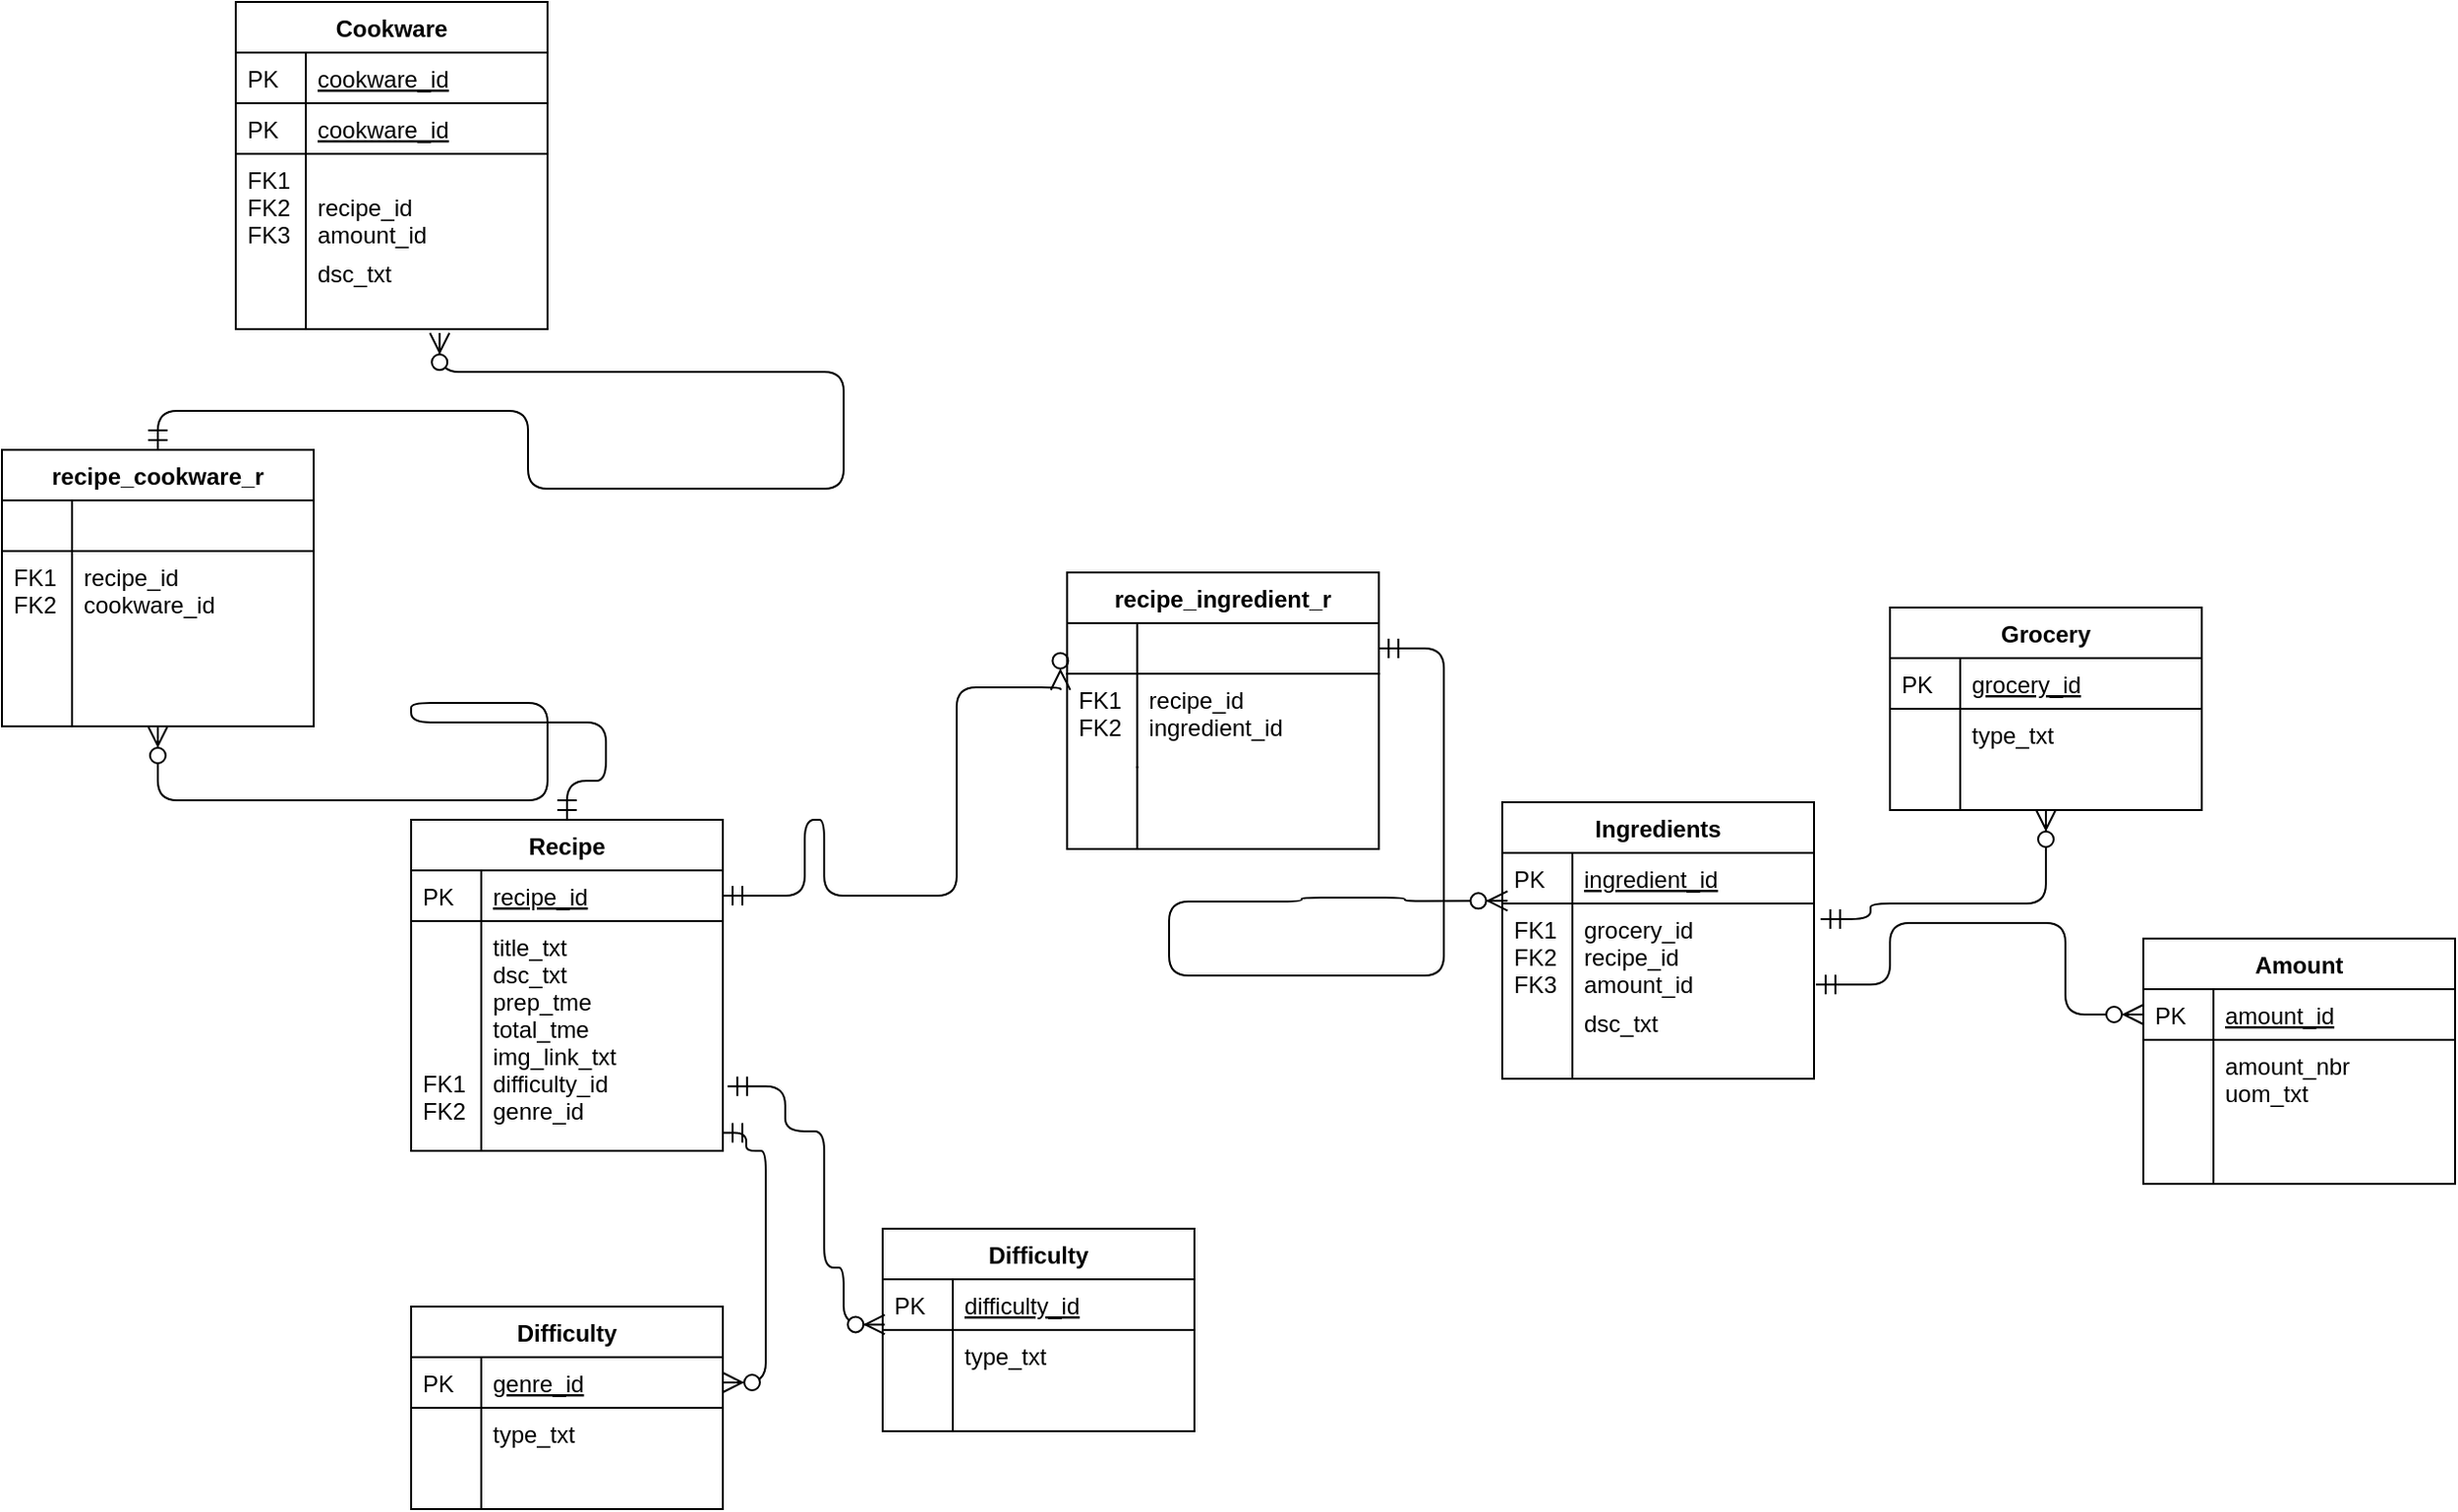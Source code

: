 <mxfile version="12.6.6" type="device"><diagram id="C5RBs43oDa-KdzZeNtuy" name="Page-1"><mxGraphModel dx="1730" dy="2001" grid="1" gridSize="10" guides="1" tooltips="1" connect="1" arrows="1" fold="1" page="1" pageScale="1" pageWidth="827" pageHeight="1169" math="0" shadow="0"><root><mxCell id="WIyWlLk6GJQsqaUBKTNV-0"/><mxCell id="WIyWlLk6GJQsqaUBKTNV-1" parent="WIyWlLk6GJQsqaUBKTNV-0"/><mxCell id="zkfFHV4jXpPFQw0GAbJ--51" value="Recipe" style="swimlane;fontStyle=1;childLayout=stackLayout;horizontal=1;startSize=26;horizontalStack=0;resizeParent=1;resizeLast=0;collapsible=1;marginBottom=0;rounded=0;shadow=0;strokeWidth=1;" parent="WIyWlLk6GJQsqaUBKTNV-1" vertex="1"><mxGeometry x="490" y="410" width="160" height="170" as="geometry"><mxRectangle x="20" y="80" width="160" height="26" as="alternateBounds"/></mxGeometry></mxCell><mxCell id="zkfFHV4jXpPFQw0GAbJ--52" value="recipe_id" style="shape=partialRectangle;top=0;left=0;right=0;bottom=1;align=left;verticalAlign=top;fillColor=none;spacingLeft=40;spacingRight=4;overflow=hidden;rotatable=0;points=[[0,0.5],[1,0.5]];portConstraint=eastwest;dropTarget=0;rounded=0;shadow=0;strokeWidth=1;fontStyle=4" parent="zkfFHV4jXpPFQw0GAbJ--51" vertex="1"><mxGeometry y="26" width="160" height="26" as="geometry"/></mxCell><mxCell id="zkfFHV4jXpPFQw0GAbJ--53" value="PK" style="shape=partialRectangle;top=0;left=0;bottom=0;fillColor=none;align=left;verticalAlign=top;spacingLeft=4;spacingRight=4;overflow=hidden;rotatable=0;points=[];portConstraint=eastwest;part=1;" parent="zkfFHV4jXpPFQw0GAbJ--52" vertex="1" connectable="0"><mxGeometry width="36" height="26" as="geometry"/></mxCell><mxCell id="zkfFHV4jXpPFQw0GAbJ--54" value="title_txt&#10;dsc_txt&#10;prep_tme&#10;total_tme&#10;img_link_txt&#10;difficulty_id&#10;genre_id&#10;&#10;" style="shape=partialRectangle;top=0;left=0;right=0;bottom=0;align=left;verticalAlign=top;fillColor=none;spacingLeft=40;spacingRight=4;overflow=hidden;rotatable=0;points=[[0,0.5],[1,0.5]];portConstraint=eastwest;dropTarget=0;rounded=0;shadow=0;strokeWidth=1;" parent="zkfFHV4jXpPFQw0GAbJ--51" vertex="1"><mxGeometry y="52" width="160" height="118" as="geometry"/></mxCell><mxCell id="zkfFHV4jXpPFQw0GAbJ--55" value="&#10;&#10;&#10;&#10;&#10;FK1&#10;FK2" style="shape=partialRectangle;top=0;left=0;bottom=0;fillColor=none;align=left;verticalAlign=top;spacingLeft=4;spacingRight=4;overflow=hidden;rotatable=0;points=[];portConstraint=eastwest;part=1;" parent="zkfFHV4jXpPFQw0GAbJ--54" vertex="1" connectable="0"><mxGeometry width="36" height="118" as="geometry"/></mxCell><mxCell id="zkfFHV4jXpPFQw0GAbJ--56" value="Ingredients" style="swimlane;fontStyle=1;childLayout=stackLayout;horizontal=1;startSize=26;horizontalStack=0;resizeParent=1;resizeLast=0;collapsible=1;marginBottom=0;rounded=0;shadow=0;strokeWidth=1;" parent="WIyWlLk6GJQsqaUBKTNV-1" vertex="1"><mxGeometry x="1050" y="401" width="160" height="142" as="geometry"><mxRectangle x="260" y="80" width="160" height="26" as="alternateBounds"/></mxGeometry></mxCell><mxCell id="zkfFHV4jXpPFQw0GAbJ--57" value="ingredient_id" style="shape=partialRectangle;top=0;left=0;right=0;bottom=1;align=left;verticalAlign=top;fillColor=none;spacingLeft=40;spacingRight=4;overflow=hidden;rotatable=0;points=[[0,0.5],[1,0.5]];portConstraint=eastwest;dropTarget=0;rounded=0;shadow=0;strokeWidth=1;fontStyle=4" parent="zkfFHV4jXpPFQw0GAbJ--56" vertex="1"><mxGeometry y="26" width="160" height="26" as="geometry"/></mxCell><mxCell id="zkfFHV4jXpPFQw0GAbJ--58" value="PK" style="shape=partialRectangle;top=0;left=0;bottom=0;fillColor=none;align=left;verticalAlign=top;spacingLeft=4;spacingRight=4;overflow=hidden;rotatable=0;points=[];portConstraint=eastwest;part=1;" parent="zkfFHV4jXpPFQw0GAbJ--57" vertex="1" connectable="0"><mxGeometry width="36" height="26" as="geometry"/></mxCell><mxCell id="zkfFHV4jXpPFQw0GAbJ--59" value="grocery_id&#10;recipe_id&#10;amount_id" style="shape=partialRectangle;top=0;left=0;right=0;bottom=0;align=left;verticalAlign=top;fillColor=none;spacingLeft=40;spacingRight=4;overflow=hidden;rotatable=0;points=[[0,0.5],[1,0.5]];portConstraint=eastwest;dropTarget=0;rounded=0;shadow=0;strokeWidth=1;" parent="zkfFHV4jXpPFQw0GAbJ--56" vertex="1"><mxGeometry y="52" width="160" height="48" as="geometry"/></mxCell><mxCell id="zkfFHV4jXpPFQw0GAbJ--60" value="FK1&#10;FK2&#10;FK3" style="shape=partialRectangle;top=0;left=0;bottom=0;fillColor=none;align=left;verticalAlign=top;spacingLeft=4;spacingRight=4;overflow=hidden;rotatable=0;points=[];portConstraint=eastwest;part=1;" parent="zkfFHV4jXpPFQw0GAbJ--59" vertex="1" connectable="0"><mxGeometry width="36" height="48" as="geometry"/></mxCell><mxCell id="zkfFHV4jXpPFQw0GAbJ--61" value="dsc_txt&#10;" style="shape=partialRectangle;top=0;left=0;right=0;bottom=0;align=left;verticalAlign=top;fillColor=none;spacingLeft=40;spacingRight=4;overflow=hidden;rotatable=0;points=[[0,0.5],[1,0.5]];portConstraint=eastwest;dropTarget=0;rounded=0;shadow=0;strokeWidth=1;" parent="zkfFHV4jXpPFQw0GAbJ--56" vertex="1"><mxGeometry y="100" width="160" height="42" as="geometry"/></mxCell><mxCell id="zkfFHV4jXpPFQw0GAbJ--62" value="" style="shape=partialRectangle;top=0;left=0;bottom=0;fillColor=none;align=left;verticalAlign=top;spacingLeft=4;spacingRight=4;overflow=hidden;rotatable=0;points=[];portConstraint=eastwest;part=1;" parent="zkfFHV4jXpPFQw0GAbJ--61" vertex="1" connectable="0"><mxGeometry width="36" height="42" as="geometry"/></mxCell><mxCell id="zkfFHV4jXpPFQw0GAbJ--63" value="" style="edgeStyle=orthogonalEdgeStyle;endArrow=ERzeroToMany;startArrow=ERmandOne;shadow=0;strokeWidth=1;endSize=8;startSize=8;exitX=1;exitY=0.5;exitDx=0;exitDy=0;entryX=-0.021;entryY=1.321;entryDx=0;entryDy=0;entryPerimeter=0;" parent="WIyWlLk6GJQsqaUBKTNV-1" source="zkfFHV4jXpPFQw0GAbJ--52" target="qDJVHzEDCEhHx5pI9VQ0-41" edge="1"><mxGeometry width="100" height="100" relative="1" as="geometry"><mxPoint x="642" y="680" as="sourcePoint"/><mxPoint x="742" y="580" as="targetPoint"/><Array as="points"><mxPoint x="692" y="449"/><mxPoint x="692" y="410"/><mxPoint x="702" y="410"/><mxPoint x="702" y="449"/><mxPoint x="770" y="449"/><mxPoint x="770" y="342"/></Array></mxGeometry></mxCell><mxCell id="zkfFHV4jXpPFQw0GAbJ--64" value="Grocery" style="swimlane;fontStyle=1;childLayout=stackLayout;horizontal=1;startSize=26;horizontalStack=0;resizeParent=1;resizeLast=0;collapsible=1;marginBottom=0;rounded=0;shadow=0;strokeWidth=1;" parent="WIyWlLk6GJQsqaUBKTNV-1" vertex="1"><mxGeometry x="1249" y="301" width="160" height="104" as="geometry"><mxRectangle x="260" y="270" width="160" height="26" as="alternateBounds"/></mxGeometry></mxCell><mxCell id="zkfFHV4jXpPFQw0GAbJ--65" value="grocery_id" style="shape=partialRectangle;top=0;left=0;right=0;bottom=1;align=left;verticalAlign=top;fillColor=none;spacingLeft=40;spacingRight=4;overflow=hidden;rotatable=0;points=[[0,0.5],[1,0.5]];portConstraint=eastwest;dropTarget=0;rounded=0;shadow=0;strokeWidth=1;fontStyle=4" parent="zkfFHV4jXpPFQw0GAbJ--64" vertex="1"><mxGeometry y="26" width="160" height="26" as="geometry"/></mxCell><mxCell id="zkfFHV4jXpPFQw0GAbJ--66" value="PK" style="shape=partialRectangle;top=0;left=0;bottom=0;fillColor=none;align=left;verticalAlign=top;spacingLeft=4;spacingRight=4;overflow=hidden;rotatable=0;points=[];portConstraint=eastwest;part=1;" parent="zkfFHV4jXpPFQw0GAbJ--65" vertex="1" connectable="0"><mxGeometry width="36" height="26" as="geometry"/></mxCell><mxCell id="zkfFHV4jXpPFQw0GAbJ--67" value="type_txt" style="shape=partialRectangle;top=0;left=0;right=0;bottom=0;align=left;verticalAlign=top;fillColor=none;spacingLeft=40;spacingRight=4;overflow=hidden;rotatable=0;points=[[0,0.5],[1,0.5]];portConstraint=eastwest;dropTarget=0;rounded=0;shadow=0;strokeWidth=1;" parent="zkfFHV4jXpPFQw0GAbJ--64" vertex="1"><mxGeometry y="52" width="160" height="26" as="geometry"/></mxCell><mxCell id="zkfFHV4jXpPFQw0GAbJ--68" value="" style="shape=partialRectangle;top=0;left=0;bottom=0;fillColor=none;align=left;verticalAlign=top;spacingLeft=4;spacingRight=4;overflow=hidden;rotatable=0;points=[];portConstraint=eastwest;part=1;" parent="zkfFHV4jXpPFQw0GAbJ--67" vertex="1" connectable="0"><mxGeometry width="36" height="26" as="geometry"/></mxCell><mxCell id="zkfFHV4jXpPFQw0GAbJ--69" value="" style="shape=partialRectangle;top=0;left=0;right=0;bottom=0;align=left;verticalAlign=top;fillColor=none;spacingLeft=40;spacingRight=4;overflow=hidden;rotatable=0;points=[[0,0.5],[1,0.5]];portConstraint=eastwest;dropTarget=0;rounded=0;shadow=0;strokeWidth=1;" parent="zkfFHV4jXpPFQw0GAbJ--64" vertex="1"><mxGeometry y="78" width="160" height="26" as="geometry"/></mxCell><mxCell id="zkfFHV4jXpPFQw0GAbJ--70" value="" style="shape=partialRectangle;top=0;left=0;bottom=0;fillColor=none;align=left;verticalAlign=top;spacingLeft=4;spacingRight=4;overflow=hidden;rotatable=0;points=[];portConstraint=eastwest;part=1;" parent="zkfFHV4jXpPFQw0GAbJ--69" vertex="1" connectable="0"><mxGeometry width="36" height="26" as="geometry"/></mxCell><mxCell id="zkfFHV4jXpPFQw0GAbJ--71" value="" style="edgeStyle=orthogonalEdgeStyle;endArrow=ERzeroToMany;startArrow=ERmandOne;shadow=0;strokeWidth=1;endSize=8;startSize=8;exitX=1.021;exitY=0.167;exitDx=0;exitDy=0;exitPerimeter=0;" parent="WIyWlLk6GJQsqaUBKTNV-1" source="zkfFHV4jXpPFQw0GAbJ--59" target="zkfFHV4jXpPFQw0GAbJ--64" edge="1"><mxGeometry width="100" height="100" relative="1" as="geometry"><mxPoint x="1059" y="463" as="sourcePoint"/><mxPoint x="979" y="450" as="targetPoint"/><Array as="points"><mxPoint x="1239" y="461"/><mxPoint x="1239" y="453"/></Array></mxGeometry></mxCell><mxCell id="qDJVHzEDCEhHx5pI9VQ0-1" value="" style="edgeStyle=orthogonalEdgeStyle;endArrow=ERzeroToMany;startArrow=ERmandOne;shadow=0;strokeWidth=1;endSize=8;startSize=8;exitX=1.006;exitY=0.867;exitDx=0;exitDy=0;entryX=0;entryY=0.5;entryDx=0;entryDy=0;exitPerimeter=0;" edge="1" parent="WIyWlLk6GJQsqaUBKTNV-1" source="zkfFHV4jXpPFQw0GAbJ--59" target="qDJVHzEDCEhHx5pI9VQ0-3"><mxGeometry width="100" height="100" relative="1" as="geometry"><mxPoint x="1223.36" y="471.016" as="sourcePoint"/><mxPoint x="1379" y="531" as="targetPoint"/><Array as="points"><mxPoint x="1249" y="495"/><mxPoint x="1249" y="463"/><mxPoint x="1339" y="463"/><mxPoint x="1339" y="510"/></Array></mxGeometry></mxCell><mxCell id="qDJVHzEDCEhHx5pI9VQ0-2" value="Amount" style="swimlane;fontStyle=1;childLayout=stackLayout;horizontal=1;startSize=26;horizontalStack=0;resizeParent=1;resizeLast=0;collapsible=1;marginBottom=0;rounded=0;shadow=0;strokeWidth=1;" vertex="1" parent="WIyWlLk6GJQsqaUBKTNV-1"><mxGeometry x="1379" y="471" width="160" height="126" as="geometry"><mxRectangle x="260" y="270" width="160" height="26" as="alternateBounds"/></mxGeometry></mxCell><mxCell id="qDJVHzEDCEhHx5pI9VQ0-3" value="amount_id" style="shape=partialRectangle;top=0;left=0;right=0;bottom=1;align=left;verticalAlign=top;fillColor=none;spacingLeft=40;spacingRight=4;overflow=hidden;rotatable=0;points=[[0,0.5],[1,0.5]];portConstraint=eastwest;dropTarget=0;rounded=0;shadow=0;strokeWidth=1;fontStyle=4" vertex="1" parent="qDJVHzEDCEhHx5pI9VQ0-2"><mxGeometry y="26" width="160" height="26" as="geometry"/></mxCell><mxCell id="qDJVHzEDCEhHx5pI9VQ0-4" value="PK" style="shape=partialRectangle;top=0;left=0;bottom=0;fillColor=none;align=left;verticalAlign=top;spacingLeft=4;spacingRight=4;overflow=hidden;rotatable=0;points=[];portConstraint=eastwest;part=1;" vertex="1" connectable="0" parent="qDJVHzEDCEhHx5pI9VQ0-3"><mxGeometry width="36" height="26" as="geometry"/></mxCell><mxCell id="qDJVHzEDCEhHx5pI9VQ0-5" value="amount_nbr&#10;uom_txt" style="shape=partialRectangle;top=0;left=0;right=0;bottom=0;align=left;verticalAlign=top;fillColor=none;spacingLeft=40;spacingRight=4;overflow=hidden;rotatable=0;points=[[0,0.5],[1,0.5]];portConstraint=eastwest;dropTarget=0;rounded=0;shadow=0;strokeWidth=1;" vertex="1" parent="qDJVHzEDCEhHx5pI9VQ0-2"><mxGeometry y="52" width="160" height="48" as="geometry"/></mxCell><mxCell id="qDJVHzEDCEhHx5pI9VQ0-6" value="" style="shape=partialRectangle;top=0;left=0;bottom=0;fillColor=none;align=left;verticalAlign=top;spacingLeft=4;spacingRight=4;overflow=hidden;rotatable=0;points=[];portConstraint=eastwest;part=1;" vertex="1" connectable="0" parent="qDJVHzEDCEhHx5pI9VQ0-5"><mxGeometry width="36" height="48" as="geometry"/></mxCell><mxCell id="qDJVHzEDCEhHx5pI9VQ0-7" value="" style="shape=partialRectangle;top=0;left=0;right=0;bottom=0;align=left;verticalAlign=top;fillColor=none;spacingLeft=40;spacingRight=4;overflow=hidden;rotatable=0;points=[[0,0.5],[1,0.5]];portConstraint=eastwest;dropTarget=0;rounded=0;shadow=0;strokeWidth=1;" vertex="1" parent="qDJVHzEDCEhHx5pI9VQ0-2"><mxGeometry y="100" width="160" height="26" as="geometry"/></mxCell><mxCell id="qDJVHzEDCEhHx5pI9VQ0-8" value="" style="shape=partialRectangle;top=0;left=0;bottom=0;fillColor=none;align=left;verticalAlign=top;spacingLeft=4;spacingRight=4;overflow=hidden;rotatable=0;points=[];portConstraint=eastwest;part=1;" vertex="1" connectable="0" parent="qDJVHzEDCEhHx5pI9VQ0-7"><mxGeometry width="36" height="26" as="geometry"/></mxCell><mxCell id="qDJVHzEDCEhHx5pI9VQ0-9" value="Difficulty" style="swimlane;fontStyle=1;childLayout=stackLayout;horizontal=1;startSize=26;horizontalStack=0;resizeParent=1;resizeLast=0;collapsible=1;marginBottom=0;rounded=0;shadow=0;strokeWidth=1;" vertex="1" parent="WIyWlLk6GJQsqaUBKTNV-1"><mxGeometry x="732" y="620" width="160" height="104" as="geometry"><mxRectangle x="260" y="270" width="160" height="26" as="alternateBounds"/></mxGeometry></mxCell><mxCell id="qDJVHzEDCEhHx5pI9VQ0-10" value="difficulty_id" style="shape=partialRectangle;top=0;left=0;right=0;bottom=1;align=left;verticalAlign=top;fillColor=none;spacingLeft=40;spacingRight=4;overflow=hidden;rotatable=0;points=[[0,0.5],[1,0.5]];portConstraint=eastwest;dropTarget=0;rounded=0;shadow=0;strokeWidth=1;fontStyle=4" vertex="1" parent="qDJVHzEDCEhHx5pI9VQ0-9"><mxGeometry y="26" width="160" height="26" as="geometry"/></mxCell><mxCell id="qDJVHzEDCEhHx5pI9VQ0-11" value="PK" style="shape=partialRectangle;top=0;left=0;bottom=0;fillColor=none;align=left;verticalAlign=top;spacingLeft=4;spacingRight=4;overflow=hidden;rotatable=0;points=[];portConstraint=eastwest;part=1;" vertex="1" connectable="0" parent="qDJVHzEDCEhHx5pI9VQ0-10"><mxGeometry width="36" height="26" as="geometry"/></mxCell><mxCell id="qDJVHzEDCEhHx5pI9VQ0-12" value="type_txt" style="shape=partialRectangle;top=0;left=0;right=0;bottom=0;align=left;verticalAlign=top;fillColor=none;spacingLeft=40;spacingRight=4;overflow=hidden;rotatable=0;points=[[0,0.5],[1,0.5]];portConstraint=eastwest;dropTarget=0;rounded=0;shadow=0;strokeWidth=1;" vertex="1" parent="qDJVHzEDCEhHx5pI9VQ0-9"><mxGeometry y="52" width="160" height="26" as="geometry"/></mxCell><mxCell id="qDJVHzEDCEhHx5pI9VQ0-13" value="" style="shape=partialRectangle;top=0;left=0;bottom=0;fillColor=none;align=left;verticalAlign=top;spacingLeft=4;spacingRight=4;overflow=hidden;rotatable=0;points=[];portConstraint=eastwest;part=1;" vertex="1" connectable="0" parent="qDJVHzEDCEhHx5pI9VQ0-12"><mxGeometry width="36" height="26" as="geometry"/></mxCell><mxCell id="qDJVHzEDCEhHx5pI9VQ0-14" value="" style="shape=partialRectangle;top=0;left=0;right=0;bottom=0;align=left;verticalAlign=top;fillColor=none;spacingLeft=40;spacingRight=4;overflow=hidden;rotatable=0;points=[[0,0.5],[1,0.5]];portConstraint=eastwest;dropTarget=0;rounded=0;shadow=0;strokeWidth=1;" vertex="1" parent="qDJVHzEDCEhHx5pI9VQ0-9"><mxGeometry y="78" width="160" height="26" as="geometry"/></mxCell><mxCell id="qDJVHzEDCEhHx5pI9VQ0-15" value="" style="shape=partialRectangle;top=0;left=0;bottom=0;fillColor=none;align=left;verticalAlign=top;spacingLeft=4;spacingRight=4;overflow=hidden;rotatable=0;points=[];portConstraint=eastwest;part=1;" vertex="1" connectable="0" parent="qDJVHzEDCEhHx5pI9VQ0-14"><mxGeometry width="36" height="26" as="geometry"/></mxCell><mxCell id="qDJVHzEDCEhHx5pI9VQ0-16" value="" style="edgeStyle=orthogonalEdgeStyle;endArrow=ERzeroToMany;startArrow=ERmandOne;shadow=0;strokeWidth=1;endSize=8;startSize=8;exitX=1.015;exitY=0.719;exitDx=0;exitDy=0;exitPerimeter=0;entryX=0.007;entryY=0.892;entryDx=0;entryDy=0;entryPerimeter=0;" edge="1" parent="WIyWlLk6GJQsqaUBKTNV-1" source="zkfFHV4jXpPFQw0GAbJ--54" target="qDJVHzEDCEhHx5pI9VQ0-10"><mxGeometry width="100" height="100" relative="1" as="geometry"><mxPoint x="660" y="459" as="sourcePoint"/><mxPoint x="743" y="459" as="targetPoint"/><Array as="points"><mxPoint x="682" y="547"/><mxPoint x="682" y="570"/><mxPoint x="702" y="570"/><mxPoint x="702" y="640"/><mxPoint x="712" y="640"/><mxPoint x="712" y="669"/></Array></mxGeometry></mxCell><mxCell id="qDJVHzEDCEhHx5pI9VQ0-17" value="Difficulty" style="swimlane;fontStyle=1;childLayout=stackLayout;horizontal=1;startSize=26;horizontalStack=0;resizeParent=1;resizeLast=0;collapsible=1;marginBottom=0;rounded=0;shadow=0;strokeWidth=1;" vertex="1" parent="WIyWlLk6GJQsqaUBKTNV-1"><mxGeometry x="490" y="660" width="160" height="104" as="geometry"><mxRectangle x="260" y="270" width="160" height="26" as="alternateBounds"/></mxGeometry></mxCell><mxCell id="qDJVHzEDCEhHx5pI9VQ0-18" value="genre_id&#10;" style="shape=partialRectangle;top=0;left=0;right=0;bottom=1;align=left;verticalAlign=top;fillColor=none;spacingLeft=40;spacingRight=4;overflow=hidden;rotatable=0;points=[[0,0.5],[1,0.5]];portConstraint=eastwest;dropTarget=0;rounded=0;shadow=0;strokeWidth=1;fontStyle=4" vertex="1" parent="qDJVHzEDCEhHx5pI9VQ0-17"><mxGeometry y="26" width="160" height="26" as="geometry"/></mxCell><mxCell id="qDJVHzEDCEhHx5pI9VQ0-19" value="PK" style="shape=partialRectangle;top=0;left=0;bottom=0;fillColor=none;align=left;verticalAlign=top;spacingLeft=4;spacingRight=4;overflow=hidden;rotatable=0;points=[];portConstraint=eastwest;part=1;" vertex="1" connectable="0" parent="qDJVHzEDCEhHx5pI9VQ0-18"><mxGeometry width="36" height="26" as="geometry"/></mxCell><mxCell id="qDJVHzEDCEhHx5pI9VQ0-20" value="type_txt" style="shape=partialRectangle;top=0;left=0;right=0;bottom=0;align=left;verticalAlign=top;fillColor=none;spacingLeft=40;spacingRight=4;overflow=hidden;rotatable=0;points=[[0,0.5],[1,0.5]];portConstraint=eastwest;dropTarget=0;rounded=0;shadow=0;strokeWidth=1;" vertex="1" parent="qDJVHzEDCEhHx5pI9VQ0-17"><mxGeometry y="52" width="160" height="26" as="geometry"/></mxCell><mxCell id="qDJVHzEDCEhHx5pI9VQ0-21" value="" style="shape=partialRectangle;top=0;left=0;bottom=0;fillColor=none;align=left;verticalAlign=top;spacingLeft=4;spacingRight=4;overflow=hidden;rotatable=0;points=[];portConstraint=eastwest;part=1;" vertex="1" connectable="0" parent="qDJVHzEDCEhHx5pI9VQ0-20"><mxGeometry width="36" height="26" as="geometry"/></mxCell><mxCell id="qDJVHzEDCEhHx5pI9VQ0-22" value="" style="shape=partialRectangle;top=0;left=0;right=0;bottom=0;align=left;verticalAlign=top;fillColor=none;spacingLeft=40;spacingRight=4;overflow=hidden;rotatable=0;points=[[0,0.5],[1,0.5]];portConstraint=eastwest;dropTarget=0;rounded=0;shadow=0;strokeWidth=1;" vertex="1" parent="qDJVHzEDCEhHx5pI9VQ0-17"><mxGeometry y="78" width="160" height="26" as="geometry"/></mxCell><mxCell id="qDJVHzEDCEhHx5pI9VQ0-23" value="" style="shape=partialRectangle;top=0;left=0;bottom=0;fillColor=none;align=left;verticalAlign=top;spacingLeft=4;spacingRight=4;overflow=hidden;rotatable=0;points=[];portConstraint=eastwest;part=1;" vertex="1" connectable="0" parent="qDJVHzEDCEhHx5pI9VQ0-22"><mxGeometry width="36" height="26" as="geometry"/></mxCell><mxCell id="qDJVHzEDCEhHx5pI9VQ0-24" value="" style="edgeStyle=orthogonalEdgeStyle;endArrow=ERzeroToMany;startArrow=ERmandOne;shadow=0;strokeWidth=1;endSize=8;startSize=8;exitX=1;exitY=0.922;exitDx=0;exitDy=0;exitPerimeter=0;entryX=1;entryY=0.5;entryDx=0;entryDy=0;" edge="1" parent="WIyWlLk6GJQsqaUBKTNV-1" source="zkfFHV4jXpPFQw0GAbJ--54" target="qDJVHzEDCEhHx5pI9VQ0-18"><mxGeometry width="100" height="100" relative="1" as="geometry"><mxPoint x="662.4" y="556.842" as="sourcePoint"/><mxPoint x="743.12" y="679.192" as="targetPoint"/><Array as="points"><mxPoint x="662" y="571"/><mxPoint x="662" y="580"/><mxPoint x="672" y="580"/><mxPoint x="672" y="699"/></Array></mxGeometry></mxCell><mxCell id="qDJVHzEDCEhHx5pI9VQ0-25" value="Cookware" style="swimlane;fontStyle=1;childLayout=stackLayout;horizontal=1;startSize=26;horizontalStack=0;resizeParent=1;resizeLast=0;collapsible=1;marginBottom=0;rounded=0;shadow=0;strokeWidth=1;" vertex="1" parent="WIyWlLk6GJQsqaUBKTNV-1"><mxGeometry x="400" y="-10" width="160" height="168" as="geometry"><mxRectangle x="260" y="80" width="160" height="26" as="alternateBounds"/></mxGeometry></mxCell><mxCell id="qDJVHzEDCEhHx5pI9VQ0-55" value="cookware_id" style="shape=partialRectangle;top=0;left=0;right=0;bottom=1;align=left;verticalAlign=top;fillColor=none;spacingLeft=40;spacingRight=4;overflow=hidden;rotatable=0;points=[[0,0.5],[1,0.5]];portConstraint=eastwest;dropTarget=0;rounded=0;shadow=0;strokeWidth=1;fontStyle=4" vertex="1" parent="qDJVHzEDCEhHx5pI9VQ0-25"><mxGeometry y="26" width="160" height="26" as="geometry"/></mxCell><mxCell id="qDJVHzEDCEhHx5pI9VQ0-56" value="PK" style="shape=partialRectangle;top=0;left=0;bottom=0;fillColor=none;align=left;verticalAlign=top;spacingLeft=4;spacingRight=4;overflow=hidden;rotatable=0;points=[];portConstraint=eastwest;part=1;" vertex="1" connectable="0" parent="qDJVHzEDCEhHx5pI9VQ0-55"><mxGeometry width="36" height="26" as="geometry"/></mxCell><mxCell id="qDJVHzEDCEhHx5pI9VQ0-26" value="cookware_id" style="shape=partialRectangle;top=0;left=0;right=0;bottom=1;align=left;verticalAlign=top;fillColor=none;spacingLeft=40;spacingRight=4;overflow=hidden;rotatable=0;points=[[0,0.5],[1,0.5]];portConstraint=eastwest;dropTarget=0;rounded=0;shadow=0;strokeWidth=1;fontStyle=4" vertex="1" parent="qDJVHzEDCEhHx5pI9VQ0-25"><mxGeometry y="52" width="160" height="26" as="geometry"/></mxCell><mxCell id="qDJVHzEDCEhHx5pI9VQ0-27" value="PK" style="shape=partialRectangle;top=0;left=0;bottom=0;fillColor=none;align=left;verticalAlign=top;spacingLeft=4;spacingRight=4;overflow=hidden;rotatable=0;points=[];portConstraint=eastwest;part=1;" vertex="1" connectable="0" parent="qDJVHzEDCEhHx5pI9VQ0-26"><mxGeometry width="36" height="26" as="geometry"/></mxCell><mxCell id="qDJVHzEDCEhHx5pI9VQ0-28" value="&#10;recipe_id&#10;amount_id" style="shape=partialRectangle;top=0;left=0;right=0;bottom=0;align=left;verticalAlign=top;fillColor=none;spacingLeft=40;spacingRight=4;overflow=hidden;rotatable=0;points=[[0,0.5],[1,0.5]];portConstraint=eastwest;dropTarget=0;rounded=0;shadow=0;strokeWidth=1;" vertex="1" parent="qDJVHzEDCEhHx5pI9VQ0-25"><mxGeometry y="78" width="160" height="48" as="geometry"/></mxCell><mxCell id="qDJVHzEDCEhHx5pI9VQ0-29" value="FK1&#10;FK2&#10;FK3" style="shape=partialRectangle;top=0;left=0;bottom=0;fillColor=none;align=left;verticalAlign=top;spacingLeft=4;spacingRight=4;overflow=hidden;rotatable=0;points=[];portConstraint=eastwest;part=1;" vertex="1" connectable="0" parent="qDJVHzEDCEhHx5pI9VQ0-28"><mxGeometry width="36" height="48" as="geometry"/></mxCell><mxCell id="qDJVHzEDCEhHx5pI9VQ0-30" value="dsc_txt&#10;" style="shape=partialRectangle;top=0;left=0;right=0;bottom=0;align=left;verticalAlign=top;fillColor=none;spacingLeft=40;spacingRight=4;overflow=hidden;rotatable=0;points=[[0,0.5],[1,0.5]];portConstraint=eastwest;dropTarget=0;rounded=0;shadow=0;strokeWidth=1;" vertex="1" parent="qDJVHzEDCEhHx5pI9VQ0-25"><mxGeometry y="126" width="160" height="42" as="geometry"/></mxCell><mxCell id="qDJVHzEDCEhHx5pI9VQ0-31" value="" style="shape=partialRectangle;top=0;left=0;bottom=0;fillColor=none;align=left;verticalAlign=top;spacingLeft=4;spacingRight=4;overflow=hidden;rotatable=0;points=[];portConstraint=eastwest;part=1;" vertex="1" connectable="0" parent="qDJVHzEDCEhHx5pI9VQ0-30"><mxGeometry width="36" height="42" as="geometry"/></mxCell><mxCell id="qDJVHzEDCEhHx5pI9VQ0-32" value="" style="edgeStyle=orthogonalEdgeStyle;endArrow=ERzeroToMany;startArrow=ERmandOne;shadow=0;strokeWidth=1;endSize=8;startSize=8;exitX=0.5;exitY=0;exitDx=0;exitDy=0;entryX=0.5;entryY=1;entryDx=0;entryDy=0;" edge="1" parent="WIyWlLk6GJQsqaUBKTNV-1" source="zkfFHV4jXpPFQw0GAbJ--51" target="qDJVHzEDCEhHx5pI9VQ0-48"><mxGeometry width="100" height="100" relative="1" as="geometry"><mxPoint x="660" y="459" as="sourcePoint"/><mxPoint x="743" y="459" as="targetPoint"/><Array as="points"><mxPoint x="570" y="390"/><mxPoint x="590" y="390"/><mxPoint x="590" y="360"/><mxPoint x="490" y="360"/><mxPoint x="490" y="350"/><mxPoint x="560" y="350"/><mxPoint x="560" y="400"/><mxPoint x="360" y="400"/></Array></mxGeometry></mxCell><mxCell id="qDJVHzEDCEhHx5pI9VQ0-40" value="recipe_ingredient_r" style="swimlane;fontStyle=1;childLayout=stackLayout;horizontal=1;startSize=26;horizontalStack=0;resizeParent=1;resizeLast=0;collapsible=1;marginBottom=0;rounded=0;shadow=0;strokeWidth=1;" vertex="1" parent="WIyWlLk6GJQsqaUBKTNV-1"><mxGeometry x="826.67" y="283" width="160" height="142" as="geometry"><mxRectangle x="260" y="80" width="160" height="26" as="alternateBounds"/></mxGeometry></mxCell><mxCell id="qDJVHzEDCEhHx5pI9VQ0-41" value="" style="shape=partialRectangle;top=0;left=0;right=0;bottom=1;align=left;verticalAlign=top;fillColor=none;spacingLeft=40;spacingRight=4;overflow=hidden;rotatable=0;points=[[0,0.5],[1,0.5]];portConstraint=eastwest;dropTarget=0;rounded=0;shadow=0;strokeWidth=1;fontStyle=4" vertex="1" parent="qDJVHzEDCEhHx5pI9VQ0-40"><mxGeometry y="26" width="160" height="26" as="geometry"/></mxCell><mxCell id="qDJVHzEDCEhHx5pI9VQ0-42" value="" style="shape=partialRectangle;top=0;left=0;bottom=0;fillColor=none;align=left;verticalAlign=top;spacingLeft=4;spacingRight=4;overflow=hidden;rotatable=0;points=[];portConstraint=eastwest;part=1;" vertex="1" connectable="0" parent="qDJVHzEDCEhHx5pI9VQ0-41"><mxGeometry width="36" height="26" as="geometry"/></mxCell><mxCell id="qDJVHzEDCEhHx5pI9VQ0-43" value="recipe_id&#10;ingredient_id" style="shape=partialRectangle;top=0;left=0;right=0;bottom=0;align=left;verticalAlign=top;fillColor=none;spacingLeft=40;spacingRight=4;overflow=hidden;rotatable=0;points=[[0,0.5],[1,0.5]];portConstraint=eastwest;dropTarget=0;rounded=0;shadow=0;strokeWidth=1;" vertex="1" parent="qDJVHzEDCEhHx5pI9VQ0-40"><mxGeometry y="52" width="160" height="48" as="geometry"/></mxCell><mxCell id="qDJVHzEDCEhHx5pI9VQ0-44" value="FK1&#10;FK2&#10;" style="shape=partialRectangle;top=0;left=0;bottom=0;fillColor=none;align=left;verticalAlign=top;spacingLeft=4;spacingRight=4;overflow=hidden;rotatable=0;points=[];portConstraint=eastwest;part=1;" vertex="1" connectable="0" parent="qDJVHzEDCEhHx5pI9VQ0-43"><mxGeometry width="36" height="48" as="geometry"/></mxCell><mxCell id="qDJVHzEDCEhHx5pI9VQ0-45" value="" style="shape=partialRectangle;top=0;left=0;right=0;bottom=0;align=left;verticalAlign=top;fillColor=none;spacingLeft=40;spacingRight=4;overflow=hidden;rotatable=0;points=[[0,0.5],[1,0.5]];portConstraint=eastwest;dropTarget=0;rounded=0;shadow=0;strokeWidth=1;" vertex="1" parent="qDJVHzEDCEhHx5pI9VQ0-40"><mxGeometry y="100" width="160" height="42" as="geometry"/></mxCell><mxCell id="qDJVHzEDCEhHx5pI9VQ0-46" value="" style="shape=partialRectangle;top=0;left=0;bottom=0;fillColor=none;align=left;verticalAlign=top;spacingLeft=4;spacingRight=4;overflow=hidden;rotatable=0;points=[];portConstraint=eastwest;part=1;" vertex="1" connectable="0" parent="qDJVHzEDCEhHx5pI9VQ0-45"><mxGeometry width="36" height="42" as="geometry"/></mxCell><mxCell id="qDJVHzEDCEhHx5pI9VQ0-47" value="" style="edgeStyle=orthogonalEdgeStyle;endArrow=ERzeroToMany;startArrow=ERmandOne;shadow=0;strokeWidth=1;endSize=8;startSize=8;exitX=1;exitY=0.5;exitDx=0;exitDy=0;entryX=0.017;entryY=-0.028;entryDx=0;entryDy=0;entryPerimeter=0;" edge="1" parent="WIyWlLk6GJQsqaUBKTNV-1" source="qDJVHzEDCEhHx5pI9VQ0-41" target="zkfFHV4jXpPFQw0GAbJ--59"><mxGeometry width="100" height="100" relative="1" as="geometry"><mxPoint x="826.67" y="557" as="sourcePoint"/><mxPoint x="999.98" y="451.346" as="targetPoint"/><Array as="points"><mxPoint x="1020" y="322"/><mxPoint x="1020" y="490"/><mxPoint x="879" y="490"/><mxPoint x="879" y="452"/><mxPoint x="947" y="452"/><mxPoint x="947" y="450"/><mxPoint x="1000" y="450"/><mxPoint x="1000" y="452"/></Array></mxGeometry></mxCell><mxCell id="qDJVHzEDCEhHx5pI9VQ0-48" value="recipe_cookware_r" style="swimlane;fontStyle=1;childLayout=stackLayout;horizontal=1;startSize=26;horizontalStack=0;resizeParent=1;resizeLast=0;collapsible=1;marginBottom=0;rounded=0;shadow=0;strokeWidth=1;" vertex="1" parent="WIyWlLk6GJQsqaUBKTNV-1"><mxGeometry x="280" y="220" width="160" height="142" as="geometry"><mxRectangle x="260" y="80" width="160" height="26" as="alternateBounds"/></mxGeometry></mxCell><mxCell id="qDJVHzEDCEhHx5pI9VQ0-49" value="" style="shape=partialRectangle;top=0;left=0;right=0;bottom=1;align=left;verticalAlign=top;fillColor=none;spacingLeft=40;spacingRight=4;overflow=hidden;rotatable=0;points=[[0,0.5],[1,0.5]];portConstraint=eastwest;dropTarget=0;rounded=0;shadow=0;strokeWidth=1;fontStyle=4" vertex="1" parent="qDJVHzEDCEhHx5pI9VQ0-48"><mxGeometry y="26" width="160" height="26" as="geometry"/></mxCell><mxCell id="qDJVHzEDCEhHx5pI9VQ0-50" value="" style="shape=partialRectangle;top=0;left=0;bottom=0;fillColor=none;align=left;verticalAlign=top;spacingLeft=4;spacingRight=4;overflow=hidden;rotatable=0;points=[];portConstraint=eastwest;part=1;" vertex="1" connectable="0" parent="qDJVHzEDCEhHx5pI9VQ0-49"><mxGeometry width="36" height="26" as="geometry"/></mxCell><mxCell id="qDJVHzEDCEhHx5pI9VQ0-51" value="recipe_id&#10;cookware_id&#10;" style="shape=partialRectangle;top=0;left=0;right=0;bottom=0;align=left;verticalAlign=top;fillColor=none;spacingLeft=40;spacingRight=4;overflow=hidden;rotatable=0;points=[[0,0.5],[1,0.5]];portConstraint=eastwest;dropTarget=0;rounded=0;shadow=0;strokeWidth=1;" vertex="1" parent="qDJVHzEDCEhHx5pI9VQ0-48"><mxGeometry y="52" width="160" height="48" as="geometry"/></mxCell><mxCell id="qDJVHzEDCEhHx5pI9VQ0-52" value="FK1&#10;FK2&#10;" style="shape=partialRectangle;top=0;left=0;bottom=0;fillColor=none;align=left;verticalAlign=top;spacingLeft=4;spacingRight=4;overflow=hidden;rotatable=0;points=[];portConstraint=eastwest;part=1;" vertex="1" connectable="0" parent="qDJVHzEDCEhHx5pI9VQ0-51"><mxGeometry width="36" height="48" as="geometry"/></mxCell><mxCell id="qDJVHzEDCEhHx5pI9VQ0-53" value="" style="shape=partialRectangle;top=0;left=0;right=0;bottom=0;align=left;verticalAlign=top;fillColor=none;spacingLeft=40;spacingRight=4;overflow=hidden;rotatable=0;points=[[0,0.5],[1,0.5]];portConstraint=eastwest;dropTarget=0;rounded=0;shadow=0;strokeWidth=1;" vertex="1" parent="qDJVHzEDCEhHx5pI9VQ0-48"><mxGeometry y="100" width="160" height="42" as="geometry"/></mxCell><mxCell id="qDJVHzEDCEhHx5pI9VQ0-54" value="" style="shape=partialRectangle;top=0;left=0;bottom=0;fillColor=none;align=left;verticalAlign=top;spacingLeft=4;spacingRight=4;overflow=hidden;rotatable=0;points=[];portConstraint=eastwest;part=1;" vertex="1" connectable="0" parent="qDJVHzEDCEhHx5pI9VQ0-53"><mxGeometry width="36" height="42" as="geometry"/></mxCell><mxCell id="qDJVHzEDCEhHx5pI9VQ0-59" value="" style="edgeStyle=orthogonalEdgeStyle;endArrow=ERzeroToMany;startArrow=ERmandOne;shadow=0;strokeWidth=1;endSize=8;startSize=8;exitX=0.5;exitY=0;exitDx=0;exitDy=0;entryX=0.654;entryY=1.048;entryDx=0;entryDy=0;entryPerimeter=0;" edge="1" parent="WIyWlLk6GJQsqaUBKTNV-1" source="qDJVHzEDCEhHx5pI9VQ0-48" target="qDJVHzEDCEhHx5pI9VQ0-30"><mxGeometry width="100" height="100" relative="1" as="geometry"><mxPoint x="660" y="459" as="sourcePoint"/><mxPoint x="833.31" y="353.346" as="targetPoint"/><Array as="points"><mxPoint x="360" y="200"/><mxPoint x="550" y="200"/><mxPoint x="550" y="240"/><mxPoint x="712" y="240"/><mxPoint x="712" y="180"/><mxPoint x="505" y="180"/></Array></mxGeometry></mxCell></root></mxGraphModel></diagram></mxfile>